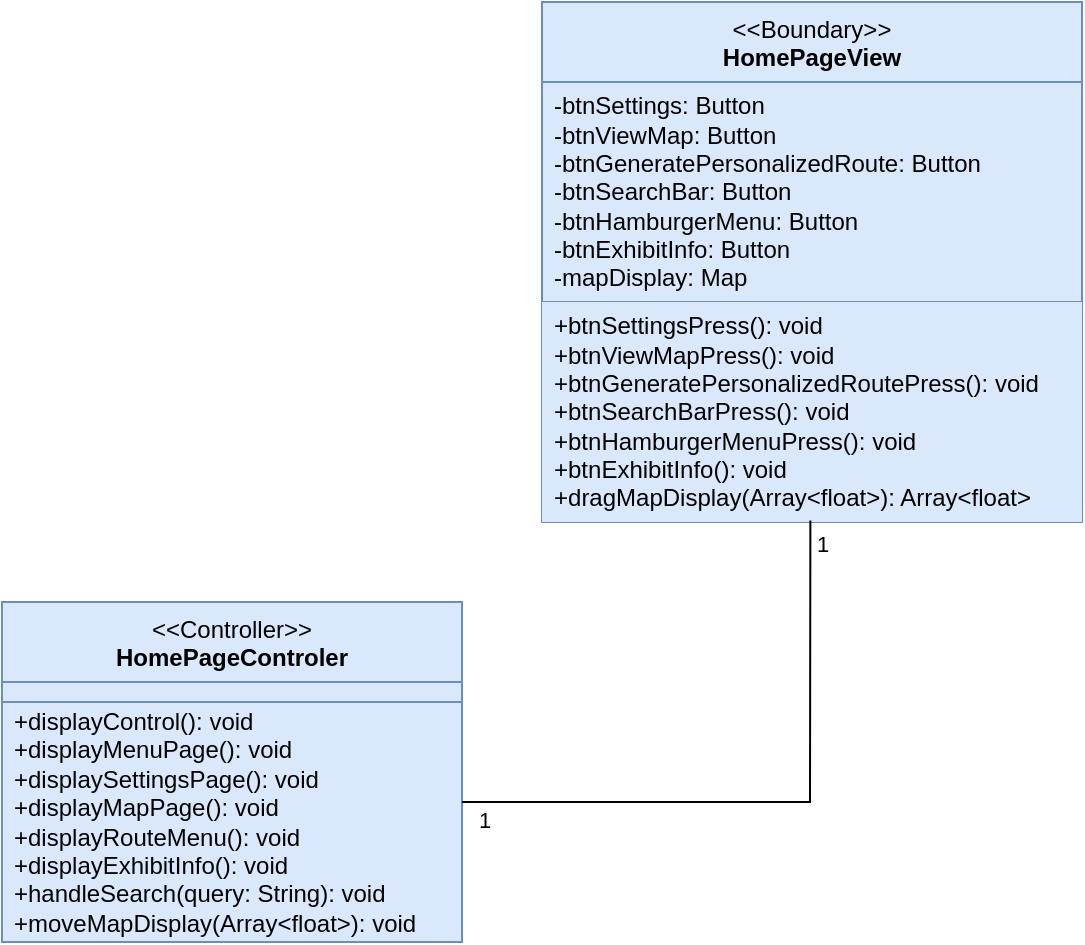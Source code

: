 <mxfile>
    <diagram id="NA8SMDckS1I9ZLGI_7sc" name="Page-1">
        <mxGraphModel dx="1003" dy="456" grid="1" gridSize="10" guides="1" tooltips="1" connect="1" arrows="1" fold="1" page="1" pageScale="1" pageWidth="850" pageHeight="1100" math="0" shadow="0">
            <root>
                <mxCell id="0"/>
                <mxCell id="1" parent="0"/>
                <mxCell id="2" value="&amp;lt;&amp;lt;Boundary&amp;gt;&amp;gt;&lt;br&gt;&lt;b&gt;HomePageView&lt;/b&gt;" style="swimlane;fontStyle=0;align=center;verticalAlign=top;childLayout=stackLayout;horizontal=1;startSize=40;horizontalStack=0;resizeParent=1;resizeParentMax=0;resizeLast=0;collapsible=0;marginBottom=0;html=1;whiteSpace=wrap;fillColor=#dae8fc;strokeColor=#6c8ebf;swimlaneFillColor=none;gradientColor=none;fillStyle=auto;" parent="1" vertex="1">
                    <mxGeometry x="360" y="140" width="270" height="260" as="geometry"/>
                </mxCell>
                <mxCell id="3" value="&lt;font style=&quot;color: rgb(0, 0, 0);&quot;&gt;-btnSettings: Button&lt;/font&gt;&lt;div&gt;&lt;font style=&quot;color: rgb(0, 0, 0);&quot;&gt;-btnViewMap: Button&lt;/font&gt;&lt;/div&gt;&lt;div&gt;&lt;font style=&quot;color: rgb(0, 0, 0);&quot;&gt;-btnGeneratePersonalizedRoute: Button&lt;/font&gt;&lt;/div&gt;&lt;div&gt;&lt;font style=&quot;color: rgb(0, 0, 0);&quot;&gt;-btnSearchBar: Button&lt;/font&gt;&lt;/div&gt;&lt;div&gt;&lt;font style=&quot;color: rgb(0, 0, 0);&quot;&gt;-btnHamburgerMenu: Button&lt;/font&gt;&lt;/div&gt;&lt;div&gt;&lt;font style=&quot;color: rgb(0, 0, 0);&quot;&gt;-btnExhibitInfo: Button&lt;/font&gt;&lt;/div&gt;&lt;div&gt;&lt;font style=&quot;color: rgb(0, 0, 0);&quot;&gt;-mapDisplay: Map&lt;/font&gt;&lt;/div&gt;" style="text;html=1;strokeColor=#6c8ebf;fillColor=#dae8fc;align=left;verticalAlign=middle;spacingLeft=4;spacingRight=4;overflow=hidden;rotatable=0;points=[[0,0.5],[1,0.5]];portConstraint=eastwest;whiteSpace=wrap;swimlaneFillColor=none;gradientColor=none;fillStyle=auto;" parent="2" vertex="1">
                    <mxGeometry y="40" width="270" height="110" as="geometry"/>
                </mxCell>
                <mxCell id="4" value="&lt;span&gt;&lt;font style=&quot;color: rgb(0, 0, 0);&quot;&gt;+btnSettingsPress(): void&lt;/font&gt;&lt;/span&gt;&lt;div&gt;&lt;font style=&quot;color: rgb(0, 0, 0);&quot;&gt;+btnViewMapPress(): void&lt;/font&gt;&lt;/div&gt;&lt;div&gt;&lt;font style=&quot;color: rgb(0, 0, 0);&quot;&gt;+btnGeneratePersonalizedRoutePress(): void&lt;/font&gt;&lt;/div&gt;&lt;div&gt;&lt;font style=&quot;color: rgb(0, 0, 0);&quot;&gt;+btnSearchBar&lt;span style=&quot;background-color: transparent;&quot;&gt;Press(): void&lt;/span&gt;&lt;/font&gt;&lt;/div&gt;&lt;div&gt;&lt;font style=&quot;color: rgb(0, 0, 0);&quot;&gt;+btnHamburgerMenu&lt;span style=&quot;background-color: transparent;&quot;&gt;Press(): void&lt;/span&gt;&lt;/font&gt;&lt;/div&gt;&lt;div&gt;&lt;span style=&quot;background-color: transparent;&quot;&gt;&lt;font style=&quot;color: rgb(0, 0, 0);&quot;&gt;+btnExhibitInfo(): void&lt;/font&gt;&lt;/span&gt;&lt;/div&gt;&lt;div&gt;&lt;font style=&quot;color: rgb(0, 0, 0);&quot;&gt;&lt;span style=&quot;background-color: transparent; box-shadow: none !important;&quot;&gt;+&lt;/span&gt;&lt;span style=&quot;background-color: transparent; box-shadow: none !important;&quot;&gt;&lt;font&gt;dragMapDisplay&lt;/font&gt;&lt;/span&gt;&lt;span style=&quot;background-color: transparent; box-shadow: none !important;&quot;&gt;(&lt;/span&gt;&lt;span style=&quot;background-color: transparent; box-shadow: none !important;&quot;&gt;Array&amp;lt;float&amp;gt;&lt;/span&gt;&lt;span style=&quot;background-color: transparent; box-shadow: none !important;&quot;&gt;): Array&amp;lt;float&amp;gt;&lt;/span&gt;&lt;/font&gt;&lt;/div&gt;" style="text;html=1;strokeColor=none;fillColor=#dae8fc;align=left;verticalAlign=middle;spacingLeft=4;spacingRight=4;overflow=hidden;rotatable=0;points=[[0,0.5],[1,0.5]];portConstraint=eastwest;whiteSpace=wrap;swimlaneFillColor=none;gradientColor=none;fillStyle=auto;" parent="2" vertex="1">
                    <mxGeometry y="150" width="270" height="110" as="geometry"/>
                </mxCell>
                <mxCell id="5" value="&lt;font style=&quot;color: rgb(0, 0, 0);&quot;&gt;&amp;lt;&amp;lt;Controller&amp;gt;&amp;gt;&lt;br&gt;&lt;b&gt;HomePageControler&lt;/b&gt;&lt;/font&gt;" style="swimlane;fontStyle=0;align=center;verticalAlign=top;childLayout=stackLayout;horizontal=1;startSize=40;horizontalStack=0;resizeParent=1;resizeParentMax=0;resizeLast=0;collapsible=0;marginBottom=0;html=1;whiteSpace=wrap;fillColor=#dae8fc;strokeColor=#6c8ebf;swimlaneFillColor=none;gradientColor=none;fillStyle=auto;" parent="1" vertex="1">
                    <mxGeometry x="90" y="440" width="230" height="170" as="geometry"/>
                </mxCell>
                <mxCell id="6" value="" style="text;html=1;strokeColor=#6c8ebf;fillColor=#dae8fc;align=left;verticalAlign=middle;spacingLeft=4;spacingRight=4;overflow=hidden;rotatable=0;points=[[0,0.5],[1,0.5]];portConstraint=eastwest;whiteSpace=wrap;swimlaneFillColor=none;gradientColor=none;fillStyle=auto;" parent="5" vertex="1">
                    <mxGeometry y="40" width="230" height="10" as="geometry"/>
                </mxCell>
                <mxCell id="7" value="&lt;div&gt;&lt;font style=&quot;color: rgb(0, 0, 0);&quot;&gt;+displayControl(): void&lt;/font&gt;&lt;/div&gt;&lt;font style=&quot;color: rgb(0, 0, 0);&quot;&gt;+displayMenuPage(): void&lt;/font&gt;&lt;div&gt;&lt;font style=&quot;color: rgb(0, 0, 0);&quot;&gt;+displaySettingsPage(): void&lt;/font&gt;&lt;/div&gt;&lt;div&gt;&lt;font style=&quot;color: rgb(0, 0, 0);&quot;&gt;+displayMapPage(): void&lt;/font&gt;&lt;/div&gt;&lt;div&gt;&lt;font style=&quot;color: rgb(0, 0, 0);&quot;&gt;+displayRouteMenu(): void&lt;/font&gt;&lt;/div&gt;&lt;div&gt;&lt;font style=&quot;color: rgb(0, 0, 0);&quot;&gt;+displayExhibitInfo(): void&lt;/font&gt;&lt;/div&gt;&lt;div&gt;&lt;font style=&quot;color: rgb(0, 0, 0);&quot;&gt;+handleSearch(query: String): void&lt;/font&gt;&lt;/div&gt;&lt;div&gt;&lt;font style=&quot;color: rgb(0, 0, 0);&quot;&gt;+moveMapDisplay(Array&amp;lt;float&amp;gt;): void&lt;/font&gt;&lt;/div&gt;" style="text;html=1;strokeColor=#6c8ebf;fillColor=#dae8fc;align=left;verticalAlign=middle;spacingLeft=4;spacingRight=4;overflow=hidden;rotatable=0;points=[[0,0.5],[1,0.5]];portConstraint=eastwest;whiteSpace=wrap;swimlaneFillColor=none;gradientColor=none;fillStyle=auto;" parent="5" vertex="1">
                    <mxGeometry y="50" width="230" height="120" as="geometry"/>
                </mxCell>
                <mxCell id="8" value="" style="endArrow=none;startArrow=none;endFill=0;startFill=0;endSize=8;html=1;verticalAlign=bottom;labelBackgroundColor=none;strokeWidth=1;entryX=0.497;entryY=0.993;entryDx=0;entryDy=0;entryPerimeter=0;strokeColor=default;rounded=0;curved=0;" parent="1" target="4" edge="1">
                    <mxGeometry width="160" relative="1" as="geometry">
                        <mxPoint x="320" y="540" as="sourcePoint"/>
                        <mxPoint x="480" y="540" as="targetPoint"/>
                        <Array as="points">
                            <mxPoint x="494" y="540"/>
                        </Array>
                    </mxGeometry>
                </mxCell>
                <mxCell id="10" value="1" style="edgeLabel;html=1;align=center;verticalAlign=middle;resizable=0;points=[];" parent="8" vertex="1" connectable="0">
                    <mxGeometry x="0.926" y="-1" relative="1" as="geometry">
                        <mxPoint x="5" as="offset"/>
                    </mxGeometry>
                </mxCell>
                <mxCell id="11" value="1" style="edgeLabel;html=1;align=center;verticalAlign=middle;resizable=0;points=[];" parent="1" vertex="1" connectable="0">
                    <mxGeometry x="510.174" y="421.243" as="geometry">
                        <mxPoint x="-179" y="128" as="offset"/>
                    </mxGeometry>
                </mxCell>
            </root>
        </mxGraphModel>
    </diagram>
</mxfile>